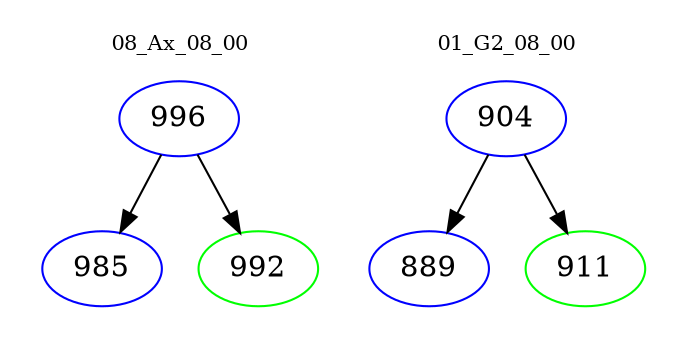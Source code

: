 digraph{
subgraph cluster_0 {
color = white
label = "08_Ax_08_00";
fontsize=10;
T0_996 [label="996", color="blue"]
T0_996 -> T0_985 [color="black"]
T0_985 [label="985", color="blue"]
T0_996 -> T0_992 [color="black"]
T0_992 [label="992", color="green"]
}
subgraph cluster_1 {
color = white
label = "01_G2_08_00";
fontsize=10;
T1_904 [label="904", color="blue"]
T1_904 -> T1_889 [color="black"]
T1_889 [label="889", color="blue"]
T1_904 -> T1_911 [color="black"]
T1_911 [label="911", color="green"]
}
}
